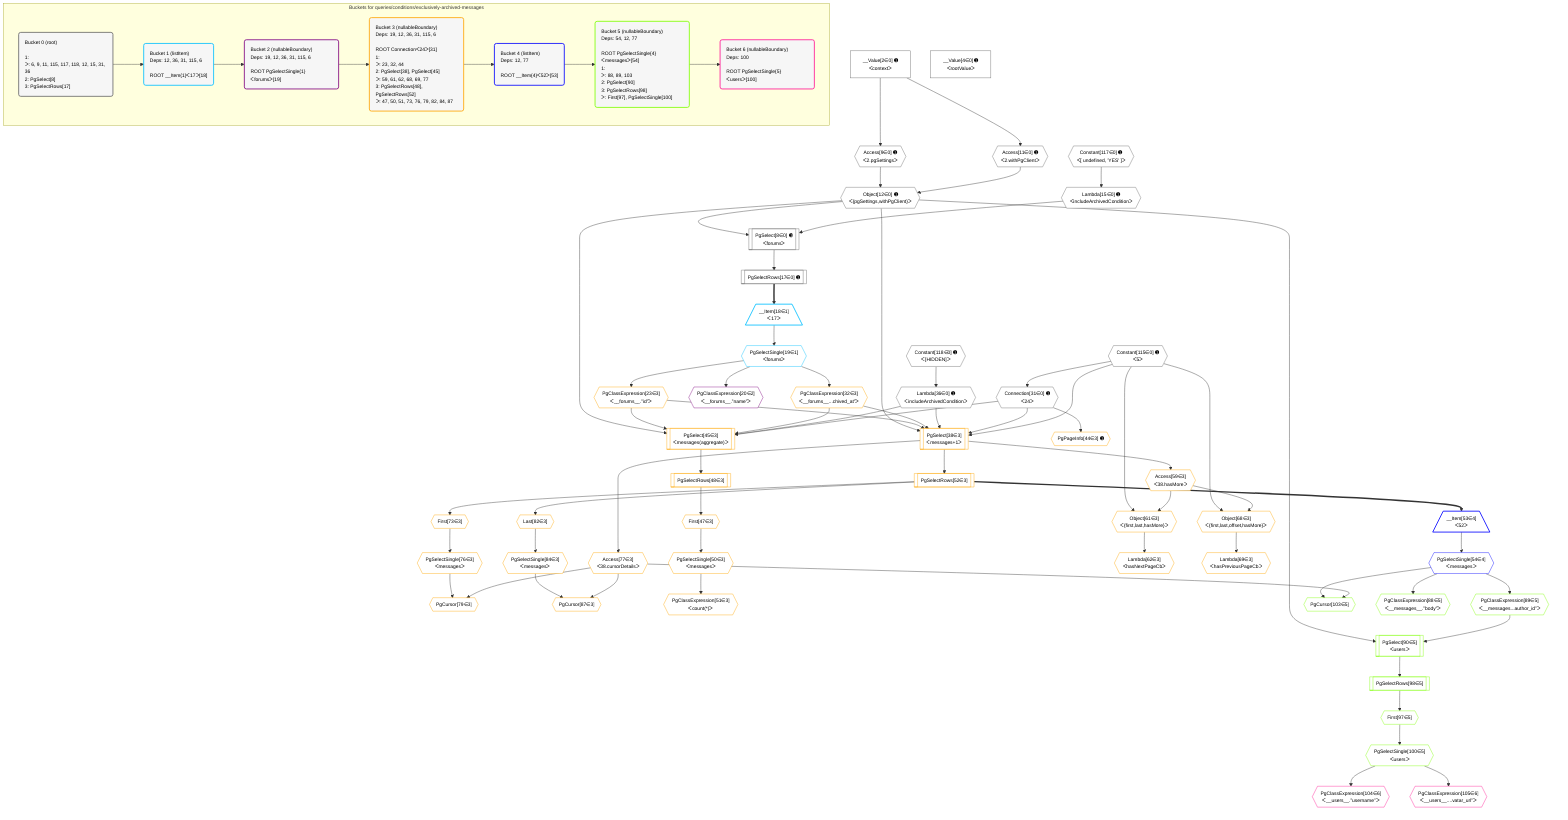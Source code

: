 %%{init: {'themeVariables': { 'fontSize': '12px'}}}%%
graph TD
    classDef path fill:#eee,stroke:#000,color:#000
    classDef plan fill:#fff,stroke-width:1px,color:#000
    classDef itemplan fill:#fff,stroke-width:2px,color:#000
    classDef unbatchedplan fill:#dff,stroke-width:1px,color:#000
    classDef sideeffectplan fill:#fcc,stroke-width:2px,color:#000
    classDef bucket fill:#f6f6f6,color:#000,stroke-width:2px,text-align:left

    subgraph "Buckets for queries/conditions/exclusively-archived-messages"
    Bucket0("Bucket 0 (root)<br /><br />1: <br />ᐳ: 6, 9, 11, 115, 117, 118, 12, 15, 31, 36<br />2: PgSelect[8]<br />3: PgSelectRows[17]"):::bucket
    Bucket1("Bucket 1 (listItem)<br />Deps: 12, 36, 31, 115, 6<br /><br />ROOT __Item{1}ᐸ17ᐳ[18]"):::bucket
    Bucket2("Bucket 2 (nullableBoundary)<br />Deps: 19, 12, 36, 31, 115, 6<br /><br />ROOT PgSelectSingle{1}ᐸforumsᐳ[19]"):::bucket
    Bucket3("Bucket 3 (nullableBoundary)<br />Deps: 19, 12, 36, 31, 115, 6<br /><br />ROOT Connectionᐸ24ᐳ[31]<br />1: <br />ᐳ: 23, 32, 44<br />2: PgSelect[38], PgSelect[45]<br />ᐳ: 59, 61, 62, 68, 69, 77<br />3: PgSelectRows[48], PgSelectRows[52]<br />ᐳ: 47, 50, 51, 73, 76, 79, 82, 84, 87"):::bucket
    Bucket4("Bucket 4 (listItem)<br />Deps: 12, 77<br /><br />ROOT __Item{4}ᐸ52ᐳ[53]"):::bucket
    Bucket5("Bucket 5 (nullableBoundary)<br />Deps: 54, 12, 77<br /><br />ROOT PgSelectSingle{4}ᐸmessagesᐳ[54]<br />1: <br />ᐳ: 88, 89, 103<br />2: PgSelect[90]<br />3: PgSelectRows[98]<br />ᐳ: First[97], PgSelectSingle[100]"):::bucket
    Bucket6("Bucket 6 (nullableBoundary)<br />Deps: 100<br /><br />ROOT PgSelectSingle{5}ᐸusersᐳ[100]"):::bucket
    end
    Bucket0 --> Bucket1
    Bucket1 --> Bucket2
    Bucket2 --> Bucket3
    Bucket3 --> Bucket4
    Bucket4 --> Bucket5
    Bucket5 --> Bucket6

    %% plan dependencies
    PgSelect8[["PgSelect[8∈0] ➊<br />ᐸforumsᐳ"]]:::plan
    Object12{{"Object[12∈0] ➊<br />ᐸ{pgSettings,withPgClient}ᐳ"}}:::plan
    Lambda15{{"Lambda[15∈0] ➊<br />ᐸincludeArchivedConditionᐳ"}}:::plan
    Object12 & Lambda15 --> PgSelect8
    Access9{{"Access[9∈0] ➊<br />ᐸ2.pgSettingsᐳ"}}:::plan
    Access11{{"Access[11∈0] ➊<br />ᐸ2.withPgClientᐳ"}}:::plan
    Access9 & Access11 --> Object12
    __Value2["__Value[2∈0] ➊<br />ᐸcontextᐳ"]:::plan
    __Value2 --> Access9
    __Value2 --> Access11
    Constant117{{"Constant[117∈0] ➊<br />ᐸ[ undefined, 'YES' ]ᐳ"}}:::plan
    Constant117 --> Lambda15
    PgSelectRows17[["PgSelectRows[17∈0] ➊"]]:::plan
    PgSelect8 --> PgSelectRows17
    Connection31{{"Connection[31∈0] ➊<br />ᐸ24ᐳ"}}:::plan
    Constant115{{"Constant[115∈0] ➊<br />ᐸ5ᐳ"}}:::plan
    Constant115 --> Connection31
    Lambda36{{"Lambda[36∈0] ➊<br />ᐸincludeArchivedConditionᐳ"}}:::plan
    Constant118{{"Constant[118∈0] ➊<br />ᐸ[HIDDEN]ᐳ"}}:::plan
    Constant118 --> Lambda36
    __Value4["__Value[4∈0] ➊<br />ᐸrootValueᐳ"]:::plan
    __Item18[/"__Item[18∈1]<br />ᐸ17ᐳ"\]:::itemplan
    PgSelectRows17 ==> __Item18
    PgSelectSingle19{{"PgSelectSingle[19∈1]<br />ᐸforumsᐳ"}}:::plan
    __Item18 --> PgSelectSingle19
    PgClassExpression20{{"PgClassExpression[20∈2]<br />ᐸ__forums__.”name”ᐳ"}}:::plan
    PgSelectSingle19 --> PgClassExpression20
    PgSelect38[["PgSelect[38∈3]<br />ᐸmessages+1ᐳ"]]:::plan
    PgClassExpression23{{"PgClassExpression[23∈3]<br />ᐸ__forums__.”id”ᐳ"}}:::plan
    PgClassExpression32{{"PgClassExpression[32∈3]<br />ᐸ__forums__...chived_at”ᐳ"}}:::plan
    Object12 & PgClassExpression23 & PgClassExpression32 & Lambda36 & Connection31 & Constant115 --> PgSelect38
    PgSelect45[["PgSelect[45∈3]<br />ᐸmessages(aggregate)ᐳ"]]:::plan
    Object12 & PgClassExpression23 & PgClassExpression32 & Lambda36 & Connection31 --> PgSelect45
    Object68{{"Object[68∈3]<br />ᐸ{first,last,offset,hasMore}ᐳ"}}:::plan
    Access59{{"Access[59∈3]<br />ᐸ38.hasMoreᐳ"}}:::plan
    Constant115 & Access59 --> Object68
    Object61{{"Object[61∈3]<br />ᐸ{first,last,hasMore}ᐳ"}}:::plan
    Constant115 & Access59 --> Object61
    PgCursor79{{"PgCursor[79∈3]"}}:::plan
    PgSelectSingle76{{"PgSelectSingle[76∈3]<br />ᐸmessagesᐳ"}}:::plan
    Access77{{"Access[77∈3]<br />ᐸ38.cursorDetailsᐳ"}}:::plan
    PgSelectSingle76 & Access77 --> PgCursor79
    PgCursor87{{"PgCursor[87∈3]"}}:::plan
    PgSelectSingle84{{"PgSelectSingle[84∈3]<br />ᐸmessagesᐳ"}}:::plan
    PgSelectSingle84 & Access77 --> PgCursor87
    PgSelectSingle19 --> PgClassExpression23
    PgSelectSingle19 --> PgClassExpression32
    PgPageInfo44{{"PgPageInfo[44∈3] ➊"}}:::plan
    Connection31 --> PgPageInfo44
    First47{{"First[47∈3]"}}:::plan
    PgSelectRows48[["PgSelectRows[48∈3]"]]:::plan
    PgSelectRows48 --> First47
    PgSelect45 --> PgSelectRows48
    PgSelectSingle50{{"PgSelectSingle[50∈3]<br />ᐸmessagesᐳ"}}:::plan
    First47 --> PgSelectSingle50
    PgClassExpression51{{"PgClassExpression[51∈3]<br />ᐸcount(*)ᐳ"}}:::plan
    PgSelectSingle50 --> PgClassExpression51
    PgSelectRows52[["PgSelectRows[52∈3]"]]:::plan
    PgSelect38 --> PgSelectRows52
    PgSelect38 --> Access59
    Lambda62{{"Lambda[62∈3]<br />ᐸhasNextPageCbᐳ"}}:::plan
    Object61 --> Lambda62
    Lambda69{{"Lambda[69∈3]<br />ᐸhasPreviousPageCbᐳ"}}:::plan
    Object68 --> Lambda69
    First73{{"First[73∈3]"}}:::plan
    PgSelectRows52 --> First73
    First73 --> PgSelectSingle76
    PgSelect38 --> Access77
    Last82{{"Last[82∈3]"}}:::plan
    PgSelectRows52 --> Last82
    Last82 --> PgSelectSingle84
    __Item53[/"__Item[53∈4]<br />ᐸ52ᐳ"\]:::itemplan
    PgSelectRows52 ==> __Item53
    PgSelectSingle54{{"PgSelectSingle[54∈4]<br />ᐸmessagesᐳ"}}:::plan
    __Item53 --> PgSelectSingle54
    PgSelect90[["PgSelect[90∈5]<br />ᐸusersᐳ"]]:::plan
    PgClassExpression89{{"PgClassExpression[89∈5]<br />ᐸ__messages...author_id”ᐳ"}}:::plan
    Object12 & PgClassExpression89 --> PgSelect90
    PgCursor103{{"PgCursor[103∈5]"}}:::plan
    PgSelectSingle54 & Access77 --> PgCursor103
    PgClassExpression88{{"PgClassExpression[88∈5]<br />ᐸ__messages__.”body”ᐳ"}}:::plan
    PgSelectSingle54 --> PgClassExpression88
    PgSelectSingle54 --> PgClassExpression89
    First97{{"First[97∈5]"}}:::plan
    PgSelectRows98[["PgSelectRows[98∈5]"]]:::plan
    PgSelectRows98 --> First97
    PgSelect90 --> PgSelectRows98
    PgSelectSingle100{{"PgSelectSingle[100∈5]<br />ᐸusersᐳ"}}:::plan
    First97 --> PgSelectSingle100
    PgClassExpression104{{"PgClassExpression[104∈6]<br />ᐸ__users__.”username”ᐳ"}}:::plan
    PgSelectSingle100 --> PgClassExpression104
    PgClassExpression105{{"PgClassExpression[105∈6]<br />ᐸ__users__....vatar_url”ᐳ"}}:::plan
    PgSelectSingle100 --> PgClassExpression105

    %% define steps
    classDef bucket0 stroke:#696969
    class Bucket0,__Value2,__Value4,PgSelect8,Access9,Access11,Object12,Lambda15,PgSelectRows17,Connection31,Lambda36,Constant115,Constant117,Constant118 bucket0
    classDef bucket1 stroke:#00bfff
    class Bucket1,__Item18,PgSelectSingle19 bucket1
    classDef bucket2 stroke:#7f007f
    class Bucket2,PgClassExpression20 bucket2
    classDef bucket3 stroke:#ffa500
    class Bucket3,PgClassExpression23,PgClassExpression32,PgSelect38,PgPageInfo44,PgSelect45,First47,PgSelectRows48,PgSelectSingle50,PgClassExpression51,PgSelectRows52,Access59,Object61,Lambda62,Object68,Lambda69,First73,PgSelectSingle76,Access77,PgCursor79,Last82,PgSelectSingle84,PgCursor87 bucket3
    classDef bucket4 stroke:#0000ff
    class Bucket4,__Item53,PgSelectSingle54 bucket4
    classDef bucket5 stroke:#7fff00
    class Bucket5,PgClassExpression88,PgClassExpression89,PgSelect90,First97,PgSelectRows98,PgSelectSingle100,PgCursor103 bucket5
    classDef bucket6 stroke:#ff1493
    class Bucket6,PgClassExpression104,PgClassExpression105 bucket6